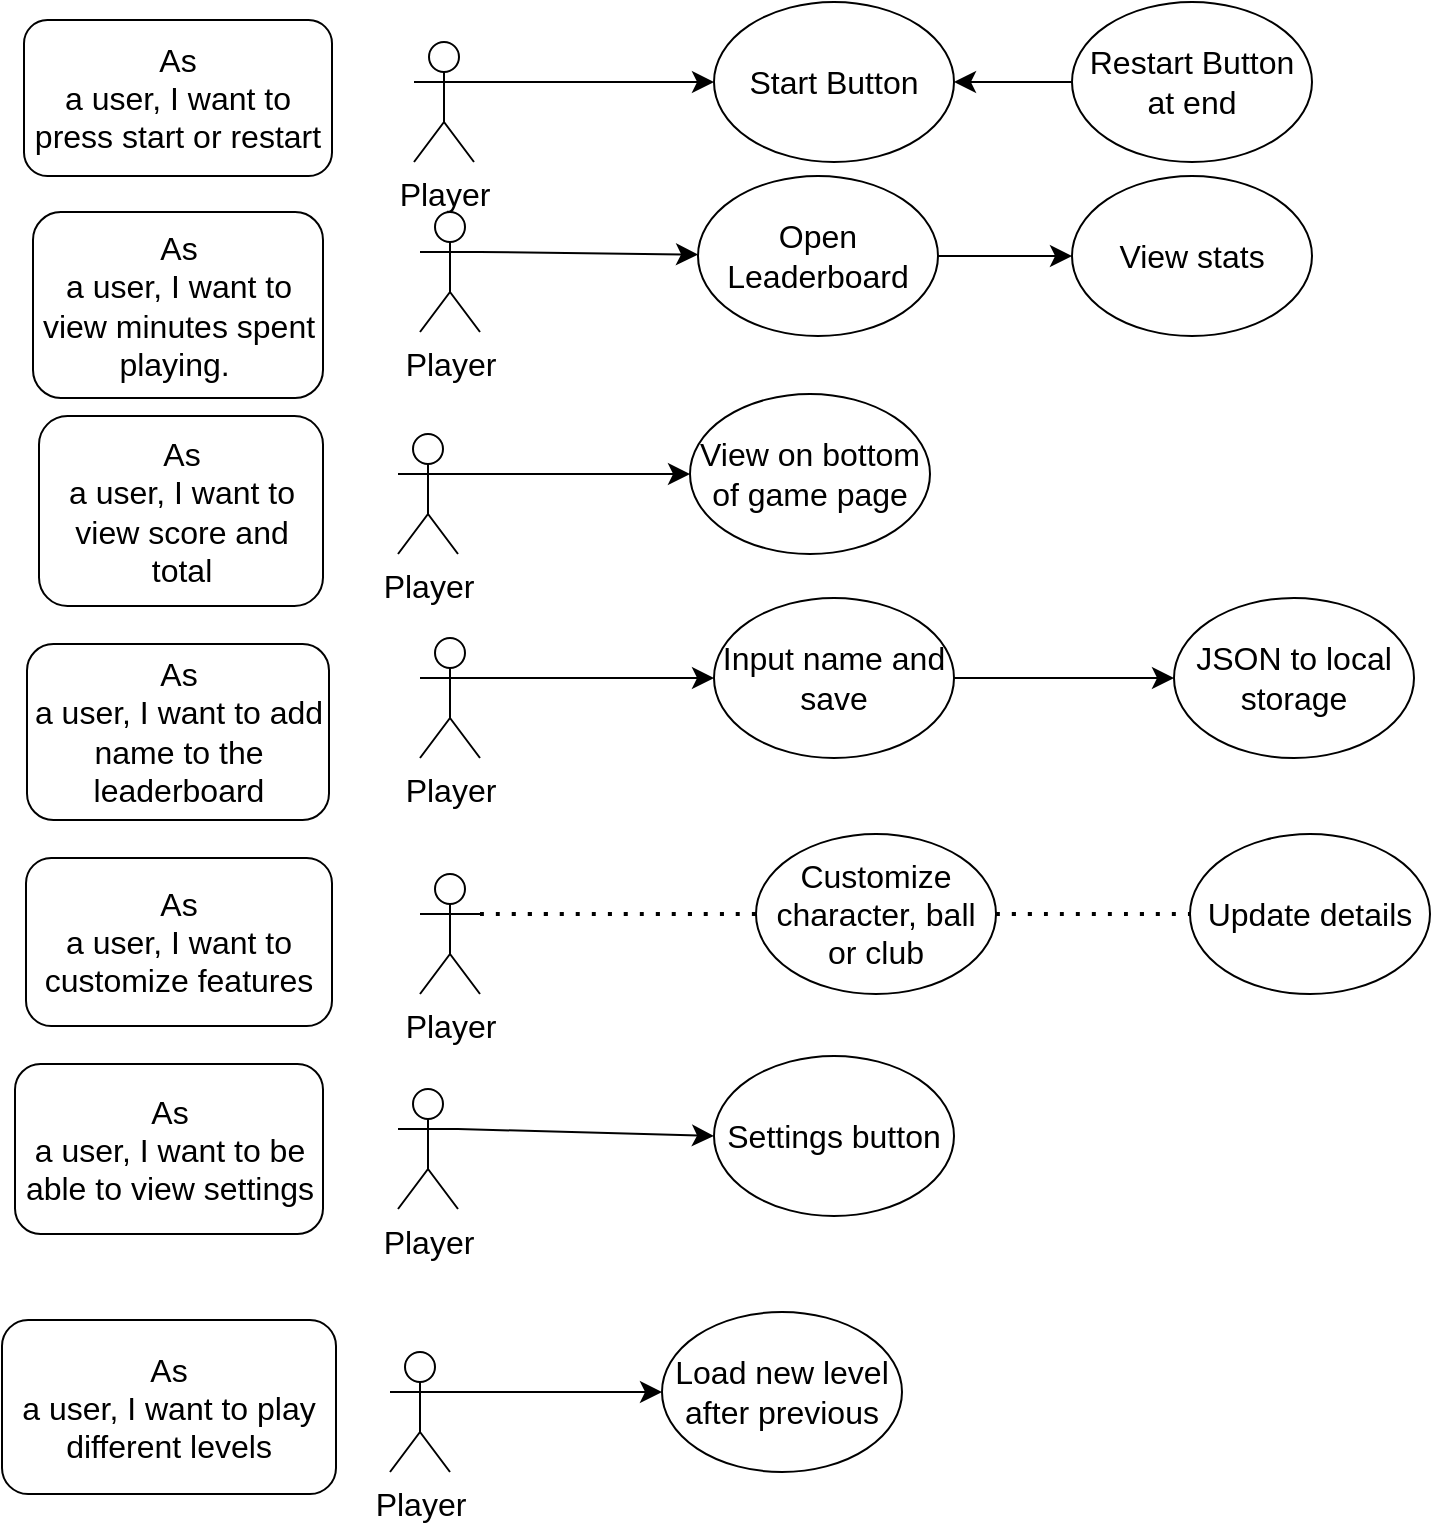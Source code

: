 <mxfile version="22.1.18" type="device">
  <diagram name="Page-1" id="LW1JCmaHPExI12pTx2ke">
    <mxGraphModel dx="2500" dy="1736" grid="0" gridSize="10" guides="1" tooltips="1" connect="1" arrows="1" fold="1" page="0" pageScale="1" pageWidth="850" pageHeight="1100" math="0" shadow="0">
      <root>
        <mxCell id="0" />
        <mxCell id="1" parent="0" />
        <mxCell id="pZIegxjUCUhgaD2gf6bg-1" value="As&lt;br&gt;a user, I want to press start or restart" style="rounded=1;whiteSpace=wrap;html=1;fontSize=16;" vertex="1" parent="1">
          <mxGeometry x="-61" y="-129" width="154" height="78" as="geometry" />
        </mxCell>
        <mxCell id="pZIegxjUCUhgaD2gf6bg-2" value="&lt;p class=&quot;MsoNormal&quot;&gt;As&lt;br/&gt;a user, I want to view minutes spent playing.&amp;nbsp;&lt;/p&gt;" style="rounded=1;whiteSpace=wrap;html=1;fontSize=16;" vertex="1" parent="1">
          <mxGeometry x="-56.5" y="-33" width="145" height="93" as="geometry" />
        </mxCell>
        <mxCell id="pZIegxjUCUhgaD2gf6bg-3" value="&lt;p class=&quot;MsoNormal&quot;&gt;As&lt;br/&gt;a user, I want to view score and total&lt;/p&gt;" style="rounded=1;whiteSpace=wrap;html=1;fontSize=16;" vertex="1" parent="1">
          <mxGeometry x="-53.5" y="69" width="142" height="95" as="geometry" />
        </mxCell>
        <mxCell id="pZIegxjUCUhgaD2gf6bg-4" value="&lt;p class=&quot;MsoNormal&quot;&gt;As&lt;br/&gt;a user, I want to add name to the leaderboard&lt;/p&gt;" style="rounded=1;whiteSpace=wrap;html=1;fontSize=16;" vertex="1" parent="1">
          <mxGeometry x="-59.5" y="183" width="151" height="88" as="geometry" />
        </mxCell>
        <mxCell id="pZIegxjUCUhgaD2gf6bg-5" value="&lt;p class=&quot;MsoNormal&quot;&gt;As&lt;br/&gt;a user, I want to customize features&lt;/p&gt;" style="rounded=1;whiteSpace=wrap;html=1;fontSize=16;" vertex="1" parent="1">
          <mxGeometry x="-60" y="290" width="153" height="84" as="geometry" />
        </mxCell>
        <mxCell id="pZIegxjUCUhgaD2gf6bg-6" value="&lt;p class=&quot;MsoNormal&quot;&gt;As&lt;br/&gt;a user, I want to be able to view settings&lt;/p&gt;" style="rounded=1;whiteSpace=wrap;html=1;fontSize=16;" vertex="1" parent="1">
          <mxGeometry x="-65.5" y="393" width="154" height="85" as="geometry" />
        </mxCell>
        <mxCell id="pZIegxjUCUhgaD2gf6bg-7" value="&lt;p class=&quot;MsoNormal&quot;&gt;As&lt;br/&gt;a user, I want to play different levels&lt;/p&gt;" style="rounded=1;whiteSpace=wrap;html=1;fontSize=16;" vertex="1" parent="1">
          <mxGeometry x="-72" y="521" width="167" height="87" as="geometry" />
        </mxCell>
        <mxCell id="pZIegxjUCUhgaD2gf6bg-9" value="Player&lt;br&gt;" style="shape=umlActor;verticalLabelPosition=bottom;verticalAlign=top;html=1;outlineConnect=0;fontSize=16;" vertex="1" parent="1">
          <mxGeometry x="137" y="180" width="30" height="60" as="geometry" />
        </mxCell>
        <mxCell id="pZIegxjUCUhgaD2gf6bg-12" value="Player&lt;br&gt;" style="shape=umlActor;verticalLabelPosition=bottom;verticalAlign=top;html=1;outlineConnect=0;fontSize=16;" vertex="1" parent="1">
          <mxGeometry x="137" y="298" width="30" height="60" as="geometry" />
        </mxCell>
        <mxCell id="pZIegxjUCUhgaD2gf6bg-41" style="edgeStyle=none;curved=1;rounded=0;orthogonalLoop=1;jettySize=auto;html=1;exitX=1;exitY=0.333;exitDx=0;exitDy=0;exitPerimeter=0;entryX=0;entryY=0.5;entryDx=0;entryDy=0;fontSize=12;startSize=8;endSize=8;" edge="1" parent="1" source="pZIegxjUCUhgaD2gf6bg-13" target="pZIegxjUCUhgaD2gf6bg-40">
          <mxGeometry relative="1" as="geometry" />
        </mxCell>
        <mxCell id="pZIegxjUCUhgaD2gf6bg-13" value="Player&lt;br&gt;" style="shape=umlActor;verticalLabelPosition=bottom;verticalAlign=top;html=1;outlineConnect=0;fontSize=16;" vertex="1" parent="1">
          <mxGeometry x="126" y="405.5" width="30" height="60" as="geometry" />
        </mxCell>
        <mxCell id="pZIegxjUCUhgaD2gf6bg-43" style="edgeStyle=none;curved=1;rounded=0;orthogonalLoop=1;jettySize=auto;html=1;exitX=1;exitY=0.333;exitDx=0;exitDy=0;exitPerimeter=0;entryX=0;entryY=0.5;entryDx=0;entryDy=0;fontSize=12;startSize=8;endSize=8;" edge="1" parent="1" source="pZIegxjUCUhgaD2gf6bg-14" target="pZIegxjUCUhgaD2gf6bg-42">
          <mxGeometry relative="1" as="geometry" />
        </mxCell>
        <mxCell id="pZIegxjUCUhgaD2gf6bg-14" value="Player&lt;br&gt;" style="shape=umlActor;verticalLabelPosition=bottom;verticalAlign=top;html=1;outlineConnect=0;fontSize=16;" vertex="1" parent="1">
          <mxGeometry x="122" y="537" width="30" height="60" as="geometry" />
        </mxCell>
        <mxCell id="pZIegxjUCUhgaD2gf6bg-17" value="Player&lt;br&gt;" style="shape=umlActor;verticalLabelPosition=bottom;verticalAlign=top;html=1;outlineConnect=0;fontSize=16;" vertex="1" parent="1">
          <mxGeometry x="126" y="78" width="30" height="60" as="geometry" />
        </mxCell>
        <mxCell id="pZIegxjUCUhgaD2gf6bg-18" value="Player&lt;br&gt;" style="shape=umlActor;verticalLabelPosition=bottom;verticalAlign=top;html=1;outlineConnect=0;fontSize=16;" vertex="1" parent="1">
          <mxGeometry x="137" y="-33" width="30" height="60" as="geometry" />
        </mxCell>
        <mxCell id="pZIegxjUCUhgaD2gf6bg-21" style="edgeStyle=none;curved=1;rounded=0;orthogonalLoop=1;jettySize=auto;html=1;exitX=1;exitY=0.333;exitDx=0;exitDy=0;exitPerimeter=0;fontSize=12;startSize=8;endSize=8;" edge="1" parent="1" source="pZIegxjUCUhgaD2gf6bg-19" target="pZIegxjUCUhgaD2gf6bg-20">
          <mxGeometry relative="1" as="geometry" />
        </mxCell>
        <mxCell id="pZIegxjUCUhgaD2gf6bg-19" value="Player&lt;br&gt;" style="shape=umlActor;verticalLabelPosition=bottom;verticalAlign=top;html=1;outlineConnect=0;fontSize=16;" vertex="1" parent="1">
          <mxGeometry x="134" y="-118" width="30" height="60" as="geometry" />
        </mxCell>
        <mxCell id="pZIegxjUCUhgaD2gf6bg-20" value="Start Button" style="ellipse;whiteSpace=wrap;html=1;fontSize=16;" vertex="1" parent="1">
          <mxGeometry x="284" y="-138" width="120" height="80" as="geometry" />
        </mxCell>
        <mxCell id="pZIegxjUCUhgaD2gf6bg-23" value="Restart Button at end" style="ellipse;whiteSpace=wrap;html=1;fontSize=16;" vertex="1" parent="1">
          <mxGeometry x="463" y="-138" width="120" height="80" as="geometry" />
        </mxCell>
        <mxCell id="pZIegxjUCUhgaD2gf6bg-24" value="" style="endArrow=classic;html=1;rounded=0;fontSize=12;startSize=8;endSize=8;curved=1;entryX=1;entryY=0.5;entryDx=0;entryDy=0;exitX=0;exitY=0.5;exitDx=0;exitDy=0;" edge="1" parent="1" source="pZIegxjUCUhgaD2gf6bg-23" target="pZIegxjUCUhgaD2gf6bg-20">
          <mxGeometry width="50" height="50" relative="1" as="geometry">
            <mxPoint x="397" y="345" as="sourcePoint" />
            <mxPoint x="447" y="295" as="targetPoint" />
          </mxGeometry>
        </mxCell>
        <mxCell id="pZIegxjUCUhgaD2gf6bg-25" value="" style="endArrow=classic;html=1;rounded=0;fontSize=12;startSize=8;endSize=8;curved=1;exitX=1;exitY=0.333;exitDx=0;exitDy=0;exitPerimeter=0;" edge="1" parent="1" source="pZIegxjUCUhgaD2gf6bg-18" target="pZIegxjUCUhgaD2gf6bg-26">
          <mxGeometry width="50" height="50" relative="1" as="geometry">
            <mxPoint x="397" y="345" as="sourcePoint" />
            <mxPoint x="262" y="-13" as="targetPoint" />
          </mxGeometry>
        </mxCell>
        <mxCell id="pZIegxjUCUhgaD2gf6bg-26" value="Open Leaderboard" style="ellipse;whiteSpace=wrap;html=1;fontSize=16;" vertex="1" parent="1">
          <mxGeometry x="276" y="-51" width="120" height="80" as="geometry" />
        </mxCell>
        <mxCell id="pZIegxjUCUhgaD2gf6bg-27" value="View stats" style="ellipse;whiteSpace=wrap;html=1;fontSize=16;" vertex="1" parent="1">
          <mxGeometry x="463" y="-51" width="120" height="80" as="geometry" />
        </mxCell>
        <mxCell id="pZIegxjUCUhgaD2gf6bg-28" value="" style="endArrow=classic;html=1;rounded=0;fontSize=12;startSize=8;endSize=8;curved=1;exitX=1;exitY=0.5;exitDx=0;exitDy=0;entryX=0;entryY=0.5;entryDx=0;entryDy=0;" edge="1" parent="1" source="pZIegxjUCUhgaD2gf6bg-26" target="pZIegxjUCUhgaD2gf6bg-27">
          <mxGeometry width="50" height="50" relative="1" as="geometry">
            <mxPoint x="397" y="345" as="sourcePoint" />
            <mxPoint x="447" y="295" as="targetPoint" />
          </mxGeometry>
        </mxCell>
        <mxCell id="pZIegxjUCUhgaD2gf6bg-29" value="" style="endArrow=classic;html=1;rounded=0;fontSize=12;startSize=8;endSize=8;curved=1;exitX=1;exitY=0.333;exitDx=0;exitDy=0;exitPerimeter=0;" edge="1" parent="1" source="pZIegxjUCUhgaD2gf6bg-17" target="pZIegxjUCUhgaD2gf6bg-30">
          <mxGeometry width="50" height="50" relative="1" as="geometry">
            <mxPoint x="397" y="345" as="sourcePoint" />
            <mxPoint x="252" y="98" as="targetPoint" />
          </mxGeometry>
        </mxCell>
        <mxCell id="pZIegxjUCUhgaD2gf6bg-30" value="View on bottom of game page" style="ellipse;whiteSpace=wrap;html=1;fontSize=16;" vertex="1" parent="1">
          <mxGeometry x="272" y="58" width="120" height="80" as="geometry" />
        </mxCell>
        <mxCell id="pZIegxjUCUhgaD2gf6bg-34" value="" style="edgeStyle=none;curved=1;rounded=0;orthogonalLoop=1;jettySize=auto;html=1;fontSize=12;startSize=8;endSize=8;" edge="1" parent="1" source="pZIegxjUCUhgaD2gf6bg-31" target="pZIegxjUCUhgaD2gf6bg-33">
          <mxGeometry relative="1" as="geometry" />
        </mxCell>
        <mxCell id="pZIegxjUCUhgaD2gf6bg-31" value="Input name and save" style="ellipse;whiteSpace=wrap;html=1;fontSize=16;" vertex="1" parent="1">
          <mxGeometry x="284" y="160" width="120" height="80" as="geometry" />
        </mxCell>
        <mxCell id="pZIegxjUCUhgaD2gf6bg-32" value="" style="endArrow=classic;html=1;rounded=0;fontSize=12;startSize=8;endSize=8;curved=1;exitX=1;exitY=0.333;exitDx=0;exitDy=0;exitPerimeter=0;entryX=0;entryY=0.5;entryDx=0;entryDy=0;" edge="1" parent="1" source="pZIegxjUCUhgaD2gf6bg-9" target="pZIegxjUCUhgaD2gf6bg-31">
          <mxGeometry width="50" height="50" relative="1" as="geometry">
            <mxPoint x="397" y="345" as="sourcePoint" />
            <mxPoint x="447" y="295" as="targetPoint" />
          </mxGeometry>
        </mxCell>
        <mxCell id="pZIegxjUCUhgaD2gf6bg-33" value="JSON to local storage" style="ellipse;whiteSpace=wrap;html=1;fontSize=16;" vertex="1" parent="1">
          <mxGeometry x="514" y="160" width="120" height="80" as="geometry" />
        </mxCell>
        <mxCell id="pZIegxjUCUhgaD2gf6bg-38" value="Customize character, ball or club" style="ellipse;whiteSpace=wrap;html=1;fontSize=16;" vertex="1" parent="1">
          <mxGeometry x="305" y="278" width="120" height="80" as="geometry" />
        </mxCell>
        <mxCell id="pZIegxjUCUhgaD2gf6bg-40" value="Settings button" style="ellipse;whiteSpace=wrap;html=1;fontSize=16;" vertex="1" parent="1">
          <mxGeometry x="284" y="389" width="120" height="80" as="geometry" />
        </mxCell>
        <mxCell id="pZIegxjUCUhgaD2gf6bg-42" value="Load new level after previous" style="ellipse;whiteSpace=wrap;html=1;fontSize=16;" vertex="1" parent="1">
          <mxGeometry x="258" y="517" width="120" height="80" as="geometry" />
        </mxCell>
        <mxCell id="pZIegxjUCUhgaD2gf6bg-45" value="" style="endArrow=none;dashed=1;html=1;dashPattern=1 3;strokeWidth=2;rounded=0;fontSize=12;startSize=8;endSize=8;curved=1;exitX=1;exitY=0.333;exitDx=0;exitDy=0;exitPerimeter=0;entryX=0;entryY=0.5;entryDx=0;entryDy=0;" edge="1" parent="1" source="pZIegxjUCUhgaD2gf6bg-12" target="pZIegxjUCUhgaD2gf6bg-38">
          <mxGeometry width="50" height="50" relative="1" as="geometry">
            <mxPoint x="397" y="145" as="sourcePoint" />
            <mxPoint x="447" y="95" as="targetPoint" />
          </mxGeometry>
        </mxCell>
        <mxCell id="pZIegxjUCUhgaD2gf6bg-46" value="Update details" style="ellipse;whiteSpace=wrap;html=1;fontSize=16;" vertex="1" parent="1">
          <mxGeometry x="522" y="278" width="120" height="80" as="geometry" />
        </mxCell>
        <mxCell id="pZIegxjUCUhgaD2gf6bg-47" value="" style="endArrow=none;dashed=1;html=1;dashPattern=1 3;strokeWidth=2;rounded=0;fontSize=12;startSize=8;endSize=8;curved=1;exitX=1;exitY=0.5;exitDx=0;exitDy=0;entryX=0;entryY=0.5;entryDx=0;entryDy=0;" edge="1" parent="1" source="pZIegxjUCUhgaD2gf6bg-38" target="pZIegxjUCUhgaD2gf6bg-46">
          <mxGeometry width="50" height="50" relative="1" as="geometry">
            <mxPoint x="397" y="145" as="sourcePoint" />
            <mxPoint x="447" y="95" as="targetPoint" />
          </mxGeometry>
        </mxCell>
      </root>
    </mxGraphModel>
  </diagram>
</mxfile>
